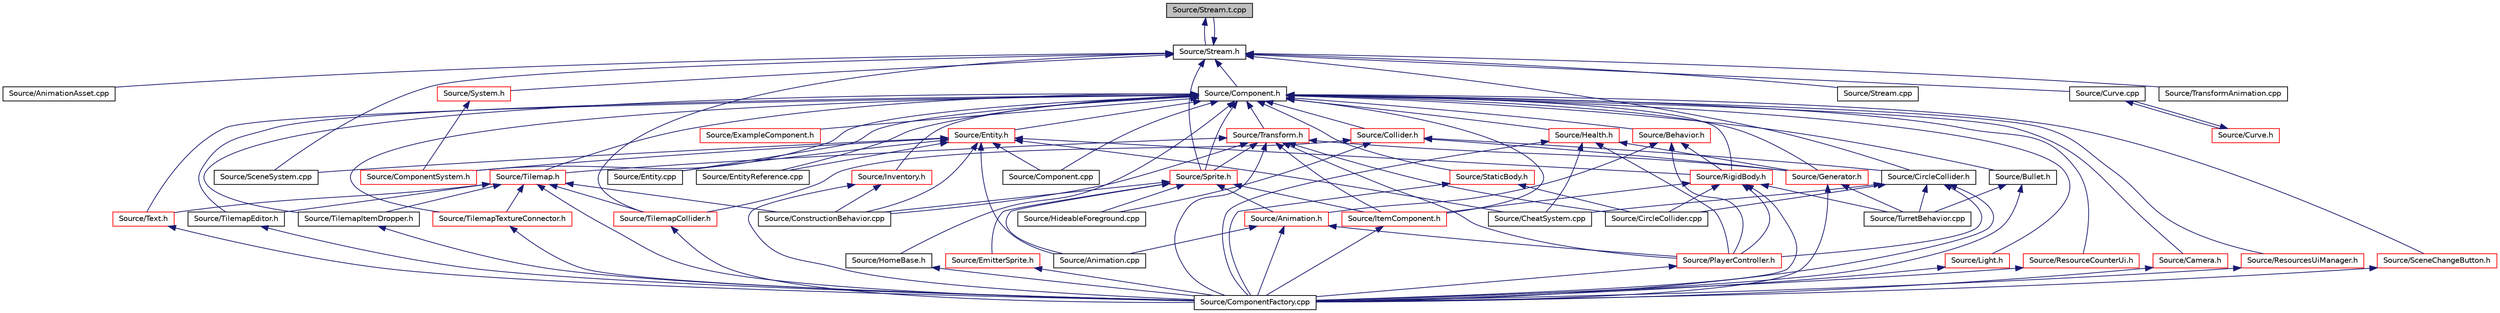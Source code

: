 digraph "Source/Stream.t.cpp"
{
 // LATEX_PDF_SIZE
  edge [fontname="Helvetica",fontsize="10",labelfontname="Helvetica",labelfontsize="10"];
  node [fontname="Helvetica",fontsize="10",shape=record];
  Node1 [label="Source/Stream.t.cpp",height=0.2,width=0.4,color="black", fillcolor="grey75", style="filled", fontcolor="black",tooltip="JSON File reading/writing."];
  Node1 -> Node2 [dir="back",color="midnightblue",fontsize="10",style="solid"];
  Node2 [label="Source/Stream.h",height=0.2,width=0.4,color="black", fillcolor="white", style="filled",URL="$Stream_8h.html",tooltip="JSON File reading/writing."];
  Node2 -> Node3 [dir="back",color="midnightblue",fontsize="10",style="solid"];
  Node3 [label="Source/AnimationAsset.cpp",height=0.2,width=0.4,color="black", fillcolor="white", style="filled",URL="$AnimationAsset_8cpp.html",tooltip="Asset that contains information about a spritesheet animation."];
  Node2 -> Node4 [dir="back",color="midnightblue",fontsize="10",style="solid"];
  Node4 [label="Source/CircleCollider.h",height=0.2,width=0.4,color="black", fillcolor="white", style="filled",URL="$CircleCollider_8h.html",tooltip="Circle-shaped collider."];
  Node4 -> Node5 [dir="back",color="midnightblue",fontsize="10",style="solid"];
  Node5 [label="Source/CheatSystem.cpp",height=0.2,width=0.4,color="black", fillcolor="white", style="filled",URL="$CheatSystem_8cpp.html",tooltip="CheatSystem Class definition."];
  Node4 -> Node6 [dir="back",color="midnightblue",fontsize="10",style="solid"];
  Node6 [label="Source/CircleCollider.cpp",height=0.2,width=0.4,color="black", fillcolor="white", style="filled",URL="$CircleCollider_8cpp.html",tooltip="Circle-shaped collider."];
  Node4 -> Node7 [dir="back",color="midnightblue",fontsize="10",style="solid"];
  Node7 [label="Source/ComponentFactory.cpp",height=0.2,width=0.4,color="black", fillcolor="white", style="filled",URL="$ComponentFactory_8cpp.html",tooltip="Definitions for the component factory class."];
  Node4 -> Node8 [dir="back",color="midnightblue",fontsize="10",style="solid"];
  Node8 [label="Source/PlayerController.h",height=0.2,width=0.4,color="red", fillcolor="white", style="filled",URL="$PlayerController_8h.html",tooltip="PlayerController Behaviour Class."];
  Node8 -> Node7 [dir="back",color="midnightblue",fontsize="10",style="solid"];
  Node4 -> Node11 [dir="back",color="midnightblue",fontsize="10",style="solid"];
  Node11 [label="Source/TurretBehavior.cpp",height=0.2,width=0.4,color="black", fillcolor="white", style="filled",URL="$TurretBehavior_8cpp.html",tooltip="Behavior Compenent for Basic Turret"];
  Node2 -> Node12 [dir="back",color="midnightblue",fontsize="10",style="solid"];
  Node12 [label="Source/Component.h",height=0.2,width=0.4,color="black", fillcolor="white", style="filled",URL="$Component_8h.html",tooltip="Virtual component header."];
  Node12 -> Node13 [dir="back",color="midnightblue",fontsize="10",style="solid"];
  Node13 [label="Source/Behavior.h",height=0.2,width=0.4,color="red", fillcolor="white", style="filled",URL="$Behavior_8h.html",tooltip="Virtual behavior component header."];
  Node13 -> Node14 [dir="back",color="midnightblue",fontsize="10",style="solid"];
  Node14 [label="Source/Animation.h",height=0.2,width=0.4,color="red", fillcolor="white", style="filled",URL="$Animation_8h.html",tooltip="animation component class"];
  Node14 -> Node15 [dir="back",color="midnightblue",fontsize="10",style="solid"];
  Node15 [label="Source/Animation.cpp",height=0.2,width=0.4,color="black", fillcolor="white", style="filled",URL="$Animation_8cpp.html",tooltip="animation component implimentation"];
  Node14 -> Node7 [dir="back",color="midnightblue",fontsize="10",style="solid"];
  Node14 -> Node8 [dir="back",color="midnightblue",fontsize="10",style="solid"];
  Node13 -> Node8 [dir="back",color="midnightblue",fontsize="10",style="solid"];
  Node13 -> Node45 [dir="back",color="midnightblue",fontsize="10",style="solid"];
  Node45 [label="Source/RigidBody.h",height=0.2,width=0.4,color="red", fillcolor="white", style="filled",URL="$RigidBody_8h_source.html",tooltip=" "];
  Node45 -> Node6 [dir="back",color="midnightblue",fontsize="10",style="solid"];
  Node45 -> Node7 [dir="back",color="midnightblue",fontsize="10",style="solid"];
  Node45 -> Node55 [dir="back",color="midnightblue",fontsize="10",style="solid"];
  Node55 [label="Source/ItemComponent.h",height=0.2,width=0.4,color="red", fillcolor="white", style="filled",URL="$ItemComponent_8h.html",tooltip="Item in the world that can be picked up."];
  Node55 -> Node7 [dir="back",color="midnightblue",fontsize="10",style="solid"];
  Node45 -> Node8 [dir="back",color="midnightblue",fontsize="10",style="solid"];
  Node45 -> Node11 [dir="back",color="midnightblue",fontsize="10",style="solid"];
  Node12 -> Node58 [dir="back",color="midnightblue",fontsize="10",style="solid"];
  Node58 [label="Source/Bullet.h",height=0.2,width=0.4,color="black", fillcolor="white", style="filled",URL="$Bullet_8h_source.html",tooltip=" "];
  Node58 -> Node7 [dir="back",color="midnightblue",fontsize="10",style="solid"];
  Node58 -> Node11 [dir="back",color="midnightblue",fontsize="10",style="solid"];
  Node12 -> Node59 [dir="back",color="midnightblue",fontsize="10",style="solid"];
  Node59 [label="Source/Camera.h",height=0.2,width=0.4,color="red", fillcolor="white", style="filled",URL="$Camera_8h.html",tooltip="Camera component for rendering."];
  Node59 -> Node7 [dir="back",color="midnightblue",fontsize="10",style="solid"];
  Node12 -> Node71 [dir="back",color="midnightblue",fontsize="10",style="solid"];
  Node71 [label="Source/Collider.h",height=0.2,width=0.4,color="red", fillcolor="white", style="filled",URL="$Collider_8h.html",tooltip="Base component for detecting collisions."];
  Node71 -> Node4 [dir="back",color="midnightblue",fontsize="10",style="solid"];
  Node71 -> Node25 [dir="back",color="midnightblue",fontsize="10",style="solid"];
  Node25 [label="Source/Generator.h",height=0.2,width=0.4,color="red", fillcolor="white", style="filled",URL="$Generator_8h_source.html",tooltip=" "];
  Node25 -> Node7 [dir="back",color="midnightblue",fontsize="10",style="solid"];
  Node25 -> Node11 [dir="back",color="midnightblue",fontsize="10",style="solid"];
  Node71 -> Node33 [dir="back",color="midnightblue",fontsize="10",style="solid"];
  Node33 [label="Source/HideableForeground.cpp",height=0.2,width=0.4,color="black", fillcolor="white", style="filled",URL="$HideableForeground_8cpp.html",tooltip="Component that hides an attached Sprite when it overlaps something."];
  Node71 -> Node72 [dir="back",color="midnightblue",fontsize="10",style="solid"];
  Node72 [label="Source/TilemapCollider.h",height=0.2,width=0.4,color="red", fillcolor="white", style="filled",URL="$TilemapCollider_8h.html",tooltip="tilemap collider"];
  Node72 -> Node7 [dir="back",color="midnightblue",fontsize="10",style="solid"];
  Node12 -> Node73 [dir="back",color="midnightblue",fontsize="10",style="solid"];
  Node73 [label="Source/Component.cpp",height=0.2,width=0.4,color="black", fillcolor="white", style="filled",URL="$Component_8cpp.html",tooltip="Virtual component header."];
  Node12 -> Node74 [dir="back",color="midnightblue",fontsize="10",style="solid"];
  Node74 [label="Source/ComponentSystem.h",height=0.2,width=0.4,color="red", fillcolor="white", style="filled",URL="$ComponentSystem_8h.html",tooltip="System that keeps track of a specific kind of Component."];
  Node12 -> Node77 [dir="back",color="midnightblue",fontsize="10",style="solid"];
  Node77 [label="Source/Entity.cpp",height=0.2,width=0.4,color="black", fillcolor="white", style="filled",URL="$Entity_8cpp.html",tooltip="Function definitions for the Entity class."];
  Node12 -> Node78 [dir="back",color="midnightblue",fontsize="10",style="solid"];
  Node78 [label="Source/Entity.h",height=0.2,width=0.4,color="red", fillcolor="white", style="filled",URL="$Entity_8h.html",tooltip="Entity class which holds Components."];
  Node78 -> Node15 [dir="back",color="midnightblue",fontsize="10",style="solid"];
  Node78 -> Node5 [dir="back",color="midnightblue",fontsize="10",style="solid"];
  Node78 -> Node73 [dir="back",color="midnightblue",fontsize="10",style="solid"];
  Node78 -> Node74 [dir="back",color="midnightblue",fontsize="10",style="solid"];
  Node78 -> Node23 [dir="back",color="midnightblue",fontsize="10",style="solid"];
  Node23 [label="Source/ConstructionBehavior.cpp",height=0.2,width=0.4,color="black", fillcolor="white", style="filled",URL="$ConstructionBehavior_8cpp.html",tooltip="handles the construction of towers and modification of terrain"];
  Node78 -> Node77 [dir="back",color="midnightblue",fontsize="10",style="solid"];
  Node78 -> Node107 [dir="back",color="midnightblue",fontsize="10",style="solid"];
  Node107 [label="Source/EntityReference.cpp",height=0.2,width=0.4,color="black", fillcolor="white", style="filled",URL="$EntityReference_8cpp.html",tooltip="a reference to an Entity in the scene"];
  Node78 -> Node45 [dir="back",color="midnightblue",fontsize="10",style="solid"];
  Node78 -> Node103 [dir="back",color="midnightblue",fontsize="10",style="solid"];
  Node103 [label="Source/SceneSystem.cpp",height=0.2,width=0.4,color="black", fillcolor="white", style="filled",URL="$SceneSystem_8cpp.html",tooltip="handles the process of resetting and changing scenes"];
  Node12 -> Node107 [dir="back",color="midnightblue",fontsize="10",style="solid"];
  Node12 -> Node115 [dir="back",color="midnightblue",fontsize="10",style="solid"];
  Node115 [label="Source/ExampleComponent.h",height=0.2,width=0.4,color="red", fillcolor="white", style="filled",URL="$ExampleComponent_8h.html",tooltip="DESCRIPTION HERE."];
  Node12 -> Node25 [dir="back",color="midnightblue",fontsize="10",style="solid"];
  Node12 -> Node117 [dir="back",color="midnightblue",fontsize="10",style="solid"];
  Node117 [label="Source/Health.h",height=0.2,width=0.4,color="red", fillcolor="white", style="filled",URL="$Health_8h_source.html",tooltip=" "];
  Node117 -> Node5 [dir="back",color="midnightblue",fontsize="10",style="solid"];
  Node117 -> Node7 [dir="back",color="midnightblue",fontsize="10",style="solid"];
  Node117 -> Node25 [dir="back",color="midnightblue",fontsize="10",style="solid"];
  Node117 -> Node8 [dir="back",color="midnightblue",fontsize="10",style="solid"];
  Node12 -> Node118 [dir="back",color="midnightblue",fontsize="10",style="solid"];
  Node118 [label="Source/HomeBase.h",height=0.2,width=0.4,color="black", fillcolor="white", style="filled",URL="$HomeBase_8h_source.html",tooltip=" "];
  Node118 -> Node7 [dir="back",color="midnightblue",fontsize="10",style="solid"];
  Node12 -> Node119 [dir="back",color="midnightblue",fontsize="10",style="solid"];
  Node119 [label="Source/Inventory.h",height=0.2,width=0.4,color="red", fillcolor="white", style="filled",URL="$Inventory_8h.html",tooltip="Inventory component that stores items."];
  Node119 -> Node7 [dir="back",color="midnightblue",fontsize="10",style="solid"];
  Node119 -> Node23 [dir="back",color="midnightblue",fontsize="10",style="solid"];
  Node12 -> Node55 [dir="back",color="midnightblue",fontsize="10",style="solid"];
  Node12 -> Node120 [dir="back",color="midnightblue",fontsize="10",style="solid"];
  Node120 [label="Source/Light.h",height=0.2,width=0.4,color="red", fillcolor="white", style="filled",URL="$Light_8h.html",tooltip="Light source component. It shines."];
  Node120 -> Node7 [dir="back",color="midnightblue",fontsize="10",style="solid"];
  Node12 -> Node121 [dir="back",color="midnightblue",fontsize="10",style="solid"];
  Node121 [label="Source/ResourceCounterUi.h",height=0.2,width=0.4,color="red", fillcolor="white", style="filled",URL="$ResourceCounterUi_8h.html",tooltip="Ui Component that displays a resource sprite and a count."];
  Node121 -> Node7 [dir="back",color="midnightblue",fontsize="10",style="solid"];
  Node12 -> Node83 [dir="back",color="midnightblue",fontsize="10",style="solid"];
  Node83 [label="Source/ResourcesUiManager.h",height=0.2,width=0.4,color="red", fillcolor="white", style="filled",URL="$ResourcesUiManager_8h.html",tooltip="Component that manages the UI for displaying what resources a player currently has."];
  Node83 -> Node7 [dir="back",color="midnightblue",fontsize="10",style="solid"];
  Node12 -> Node45 [dir="back",color="midnightblue",fontsize="10",style="solid"];
  Node12 -> Node122 [dir="back",color="midnightblue",fontsize="10",style="solid"];
  Node122 [label="Source/SceneChangeButton.h",height=0.2,width=0.4,color="red", fillcolor="white", style="filled",URL="$SceneChangeButton_8h.html",tooltip="Component that changes the scene when clicked."];
  Node122 -> Node7 [dir="back",color="midnightblue",fontsize="10",style="solid"];
  Node12 -> Node84 [dir="back",color="midnightblue",fontsize="10",style="solid"];
  Node84 [label="Source/Sprite.h",height=0.2,width=0.4,color="red", fillcolor="white", style="filled",URL="$Sprite_8h_source.html",tooltip=" "];
  Node84 -> Node15 [dir="back",color="midnightblue",fontsize="10",style="solid"];
  Node84 -> Node14 [dir="back",color="midnightblue",fontsize="10",style="solid"];
  Node84 -> Node23 [dir="back",color="midnightblue",fontsize="10",style="solid"];
  Node84 -> Node85 [dir="back",color="midnightblue",fontsize="10",style="solid"];
  Node85 [label="Source/EmitterSprite.h",height=0.2,width=0.4,color="red", fillcolor="white", style="filled",URL="$EmitterSprite_8h.html",tooltip="Renders particles using data from SSBO."];
  Node85 -> Node7 [dir="back",color="midnightblue",fontsize="10",style="solid"];
  Node84 -> Node33 [dir="back",color="midnightblue",fontsize="10",style="solid"];
  Node84 -> Node55 [dir="back",color="midnightblue",fontsize="10",style="solid"];
  Node12 -> Node123 [dir="back",color="midnightblue",fontsize="10",style="solid"];
  Node123 [label="Source/StaticBody.h",height=0.2,width=0.4,color="red", fillcolor="white", style="filled",URL="$StaticBody_8h.html",tooltip="pysics body which can be collided with and does not move"];
  Node123 -> Node6 [dir="back",color="midnightblue",fontsize="10",style="solid"];
  Node123 -> Node7 [dir="back",color="midnightblue",fontsize="10",style="solid"];
  Node12 -> Node112 [dir="back",color="midnightblue",fontsize="10",style="solid"];
  Node112 [label="Source/Text.h",height=0.2,width=0.4,color="red", fillcolor="white", style="filled",URL="$Text_8h.html",tooltip="Component that makes use of Tilemap to draw text."];
  Node112 -> Node7 [dir="back",color="midnightblue",fontsize="10",style="solid"];
  Node12 -> Node110 [dir="back",color="midnightblue",fontsize="10",style="solid"];
  Node110 [label="Source/Tilemap.h",height=0.2,width=0.4,color="red", fillcolor="white", style="filled",URL="$Tilemap_8h.html",tooltip="Tilemap component - loads and manages a tilemap array."];
  Node110 -> Node7 [dir="back",color="midnightblue",fontsize="10",style="solid"];
  Node110 -> Node23 [dir="back",color="midnightblue",fontsize="10",style="solid"];
  Node110 -> Node112 [dir="back",color="midnightblue",fontsize="10",style="solid"];
  Node110 -> Node72 [dir="back",color="midnightblue",fontsize="10",style="solid"];
  Node110 -> Node91 [dir="back",color="midnightblue",fontsize="10",style="solid"];
  Node91 [label="Source/TilemapEditor.h",height=0.2,width=0.4,color="black", fillcolor="white", style="filled",URL="$TilemapEditor_8h.html",tooltip="Component that allows direct editing of a Tilemap."];
  Node91 -> Node7 [dir="back",color="midnightblue",fontsize="10",style="solid"];
  Node110 -> Node92 [dir="back",color="midnightblue",fontsize="10",style="solid"];
  Node92 [label="Source/TilemapItemDropper.h",height=0.2,width=0.4,color="black", fillcolor="white", style="filled",URL="$TilemapItemDropper_8h.html",tooltip="Drops an item whenever a tile is broken."];
  Node92 -> Node7 [dir="back",color="midnightblue",fontsize="10",style="solid"];
  Node110 -> Node114 [dir="back",color="midnightblue",fontsize="10",style="solid"];
  Node114 [label="Source/TilemapTextureConnector.h",height=0.2,width=0.4,color="red", fillcolor="white", style="filled",URL="$TilemapTextureConnector_8h.html",tooltip="Component that uses a parent 'source' tilemap to update a child tilemap with connected textures."];
  Node114 -> Node7 [dir="back",color="midnightblue",fontsize="10",style="solid"];
  Node12 -> Node91 [dir="back",color="midnightblue",fontsize="10",style="solid"];
  Node12 -> Node92 [dir="back",color="midnightblue",fontsize="10",style="solid"];
  Node12 -> Node114 [dir="back",color="midnightblue",fontsize="10",style="solid"];
  Node12 -> Node125 [dir="back",color="midnightblue",fontsize="10",style="solid"];
  Node125 [label="Source/Transform.h",height=0.2,width=0.4,color="red", fillcolor="white", style="filled",URL="$Transform_8h.html",tooltip="Transform."];
  Node125 -> Node6 [dir="back",color="midnightblue",fontsize="10",style="solid"];
  Node125 -> Node7 [dir="back",color="midnightblue",fontsize="10",style="solid"];
  Node125 -> Node23 [dir="back",color="midnightblue",fontsize="10",style="solid"];
  Node125 -> Node25 [dir="back",color="midnightblue",fontsize="10",style="solid"];
  Node125 -> Node55 [dir="back",color="midnightblue",fontsize="10",style="solid"];
  Node125 -> Node8 [dir="back",color="midnightblue",fontsize="10",style="solid"];
  Node125 -> Node84 [dir="back",color="midnightblue",fontsize="10",style="solid"];
  Node125 -> Node110 [dir="back",color="midnightblue",fontsize="10",style="solid"];
  Node2 -> Node129 [dir="back",color="midnightblue",fontsize="10",style="solid"];
  Node129 [label="Source/Curve.cpp",height=0.2,width=0.4,color="black", fillcolor="white", style="filled",URL="$Curve_8cpp.html",tooltip="class for interpolating between sequences of values"];
  Node129 -> Node130 [dir="back",color="midnightblue",fontsize="10",style="solid"];
  Node130 [label="Source/Curve.h",height=0.2,width=0.4,color="red", fillcolor="white", style="filled",URL="$Curve_8h.html",tooltip="class for interpolating between sequences of values"];
  Node130 -> Node129 [dir="back",color="midnightblue",fontsize="10",style="solid"];
  Node2 -> Node103 [dir="back",color="midnightblue",fontsize="10",style="solid"];
  Node2 -> Node84 [dir="back",color="midnightblue",fontsize="10",style="solid"];
  Node2 -> Node133 [dir="back",color="midnightblue",fontsize="10",style="solid"];
  Node133 [label="Source/Stream.cpp",height=0.2,width=0.4,color="black", fillcolor="white", style="filled",URL="$Stream_8cpp.html",tooltip="JSON File reading/writing."];
  Node2 -> Node1 [dir="back",color="midnightblue",fontsize="10",style="solid"];
  Node2 -> Node134 [dir="back",color="midnightblue",fontsize="10",style="solid"];
  Node134 [label="Source/System.h",height=0.2,width=0.4,color="red", fillcolor="white", style="filled",URL="$System_8h.html",tooltip="Base class for all Systems."];
  Node134 -> Node74 [dir="back",color="midnightblue",fontsize="10",style="solid"];
  Node2 -> Node72 [dir="back",color="midnightblue",fontsize="10",style="solid"];
  Node2 -> Node132 [dir="back",color="midnightblue",fontsize="10",style="solid"];
  Node132 [label="Source/TransformAnimation.cpp",height=0.2,width=0.4,color="black", fillcolor="white", style="filled",URL="$TransformAnimation_8cpp.html",tooltip="Asset that animates a Transform with Curves."];
}
